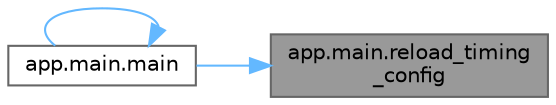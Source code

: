digraph "app.main.reload_timing_config"
{
 // LATEX_PDF_SIZE
  bgcolor="transparent";
  edge [fontname=Helvetica,fontsize=10,labelfontname=Helvetica,labelfontsize=10];
  node [fontname=Helvetica,fontsize=10,shape=box,height=0.2,width=0.4];
  rankdir="RL";
  Node1 [id="Node000001",label="app.main.reload_timing\l_config",height=0.2,width=0.4,color="gray40", fillcolor="grey60", style="filled", fontcolor="black",tooltip="Recharge les paramètres de temporisation depuis le fichier de configuration."];
  Node1 -> Node2 [id="edge1_Node000001_Node000002",dir="back",color="steelblue1",style="solid",tooltip=" "];
  Node2 [id="Node000002",label="app.main.main",height=0.2,width=0.4,color="grey40", fillcolor="white", style="filled",URL="$namespaceapp_1_1main.html#a3e4dda2887e910e984519bea9a420dc2",tooltip="Point d'entrée principal du programme."];
  Node2 -> Node2 [id="edge2_Node000002_Node000002",dir="back",color="steelblue1",style="solid",tooltip=" "];
}
